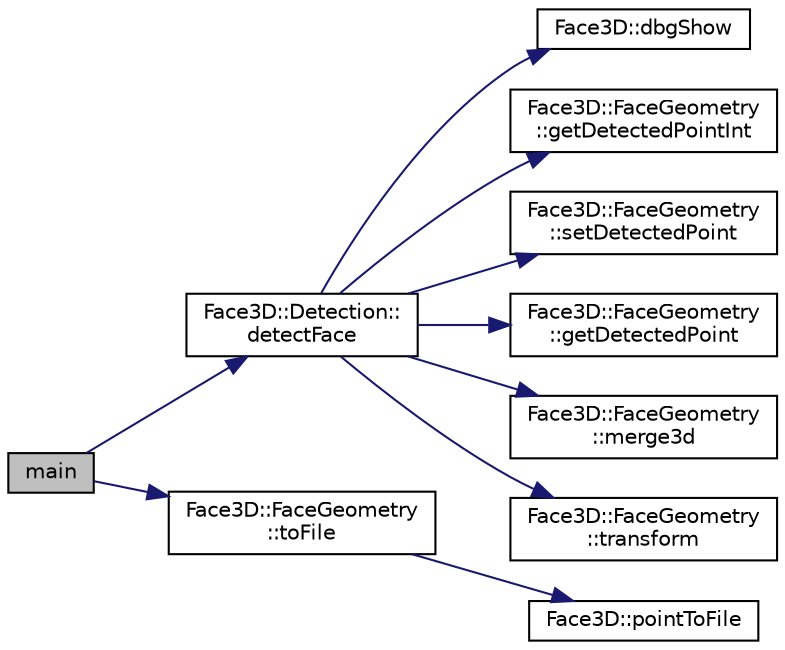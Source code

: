 digraph "main"
{
  edge [fontname="Helvetica",fontsize="10",labelfontname="Helvetica",labelfontsize="10"];
  node [fontname="Helvetica",fontsize="10",shape=record];
  rankdir="LR";
  Node1 [label="main",height=0.2,width=0.4,color="black", fillcolor="grey75", style="filled", fontcolor="black"];
  Node1 -> Node2 [color="midnightblue",fontsize="10",style="solid",fontname="Helvetica"];
  Node2 [label="Face3D::Detection::\ldetectFace",height=0.2,width=0.4,color="black", fillcolor="white", style="filled",URL="$class_face3_d_1_1_detection.html#ac00b0ed49bbcc9efeccf307309b1723a"];
  Node2 -> Node3 [color="midnightblue",fontsize="10",style="solid",fontname="Helvetica"];
  Node3 [label="Face3D::dbgShow",height=0.2,width=0.4,color="black", fillcolor="white", style="filled",URL="$namespace_face3_d.html#a3b895408a6257eb9b7cfdbaec770e356"];
  Node2 -> Node4 [color="midnightblue",fontsize="10",style="solid",fontname="Helvetica"];
  Node4 [label="Face3D::FaceGeometry\l::getDetectedPointInt",height=0.2,width=0.4,color="black", fillcolor="white", style="filled",URL="$class_face3_d_1_1_face_geometry.html#a3c4e46361330951648193f24b8a5329d"];
  Node2 -> Node5 [color="midnightblue",fontsize="10",style="solid",fontname="Helvetica"];
  Node5 [label="Face3D::FaceGeometry\l::setDetectedPoint",height=0.2,width=0.4,color="black", fillcolor="white", style="filled",URL="$class_face3_d_1_1_face_geometry.html#a0cbcfd1b63284e1d1fa1f91a87b8f06a"];
  Node2 -> Node6 [color="midnightblue",fontsize="10",style="solid",fontname="Helvetica"];
  Node6 [label="Face3D::FaceGeometry\l::getDetectedPoint",height=0.2,width=0.4,color="black", fillcolor="white", style="filled",URL="$class_face3_d_1_1_face_geometry.html#a9ce57cf061663a02267d9fee423dbc73"];
  Node2 -> Node7 [color="midnightblue",fontsize="10",style="solid",fontname="Helvetica"];
  Node7 [label="Face3D::FaceGeometry\l::merge3d",height=0.2,width=0.4,color="black", fillcolor="white", style="filled",URL="$class_face3_d_1_1_face_geometry.html#a653c167dc85c8eb861fa8fba73ecfd72"];
  Node2 -> Node8 [color="midnightblue",fontsize="10",style="solid",fontname="Helvetica"];
  Node8 [label="Face3D::FaceGeometry\l::transform",height=0.2,width=0.4,color="black", fillcolor="white", style="filled",URL="$class_face3_d_1_1_face_geometry.html#a876baec2ea039287ec5d45784d9b0242"];
  Node1 -> Node9 [color="midnightblue",fontsize="10",style="solid",fontname="Helvetica"];
  Node9 [label="Face3D::FaceGeometry\l::toFile",height=0.2,width=0.4,color="black", fillcolor="white", style="filled",URL="$class_face3_d_1_1_face_geometry.html#a7ff82baf7bb2a3f2ddc883a34e9ca945"];
  Node9 -> Node10 [color="midnightblue",fontsize="10",style="solid",fontname="Helvetica"];
  Node10 [label="Face3D::pointToFile",height=0.2,width=0.4,color="black", fillcolor="white", style="filled",URL="$namespace_face3_d.html#ab2b03b98a8880918bf5ff4a81219cd25"];
}
